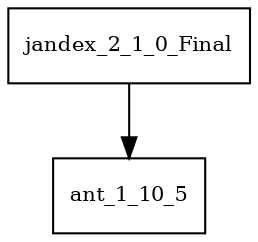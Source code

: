 digraph jandex_2_1_0_Final_dependencies {
  node [shape = box, fontsize=10.0];
  jandex_2_1_0_Final -> ant_1_10_5;
}
